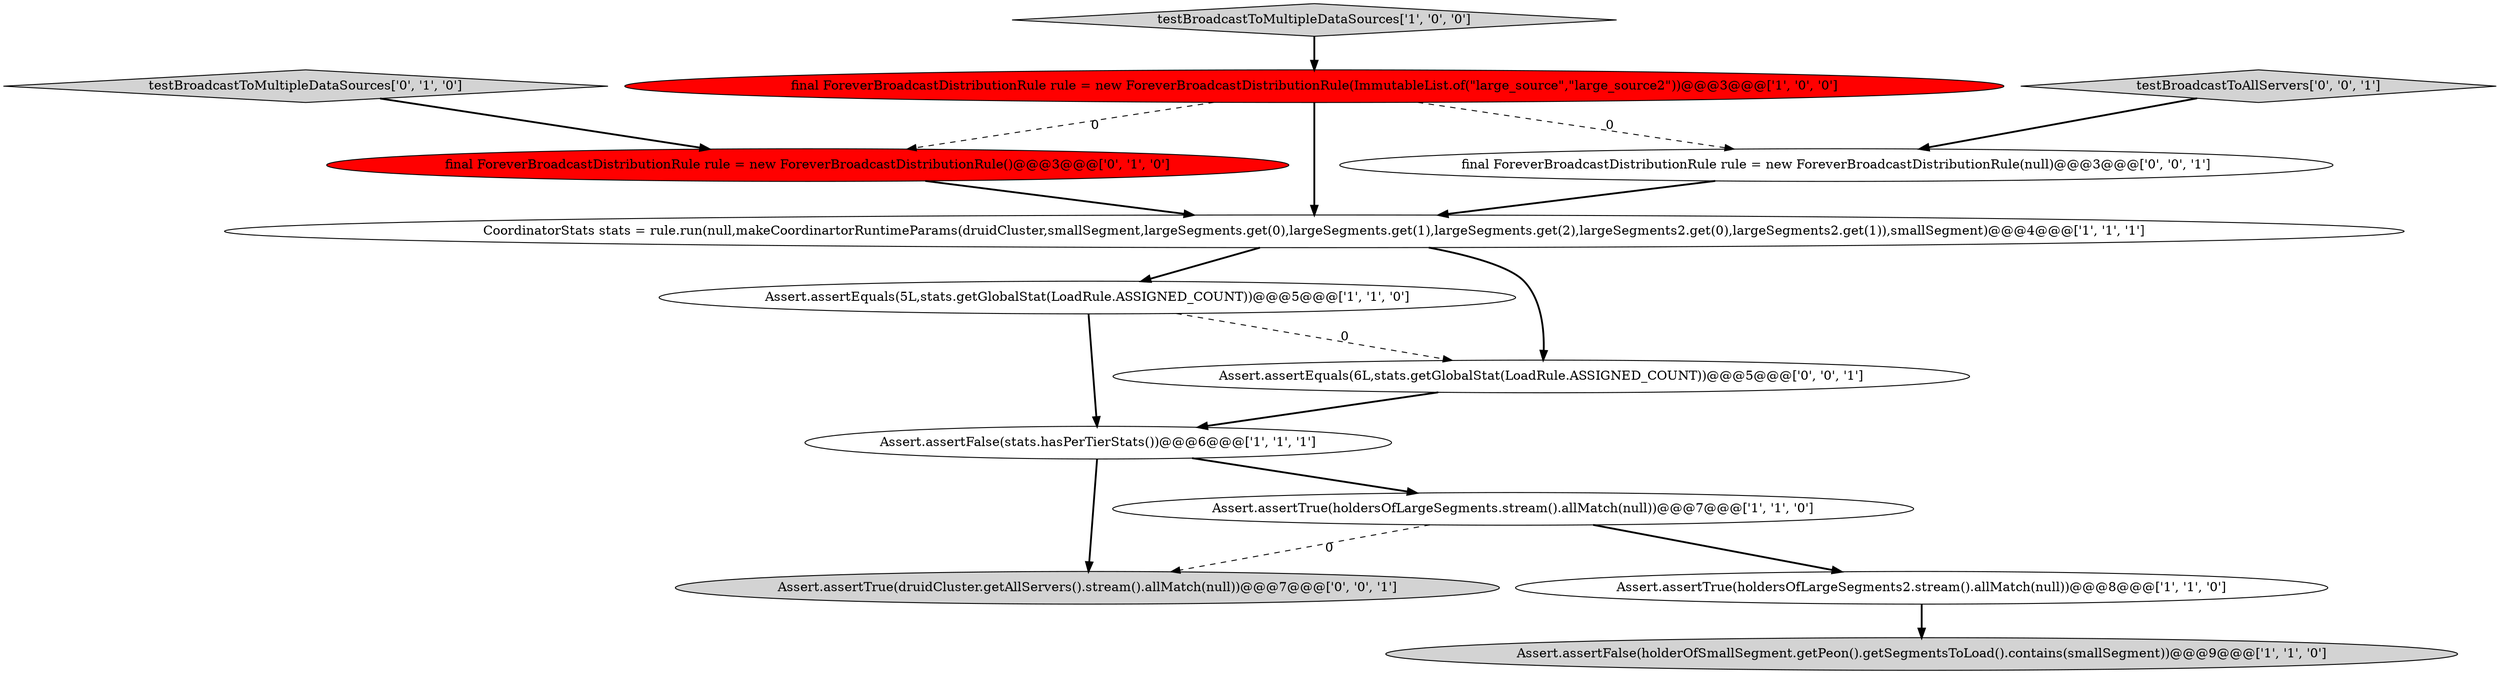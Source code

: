 digraph {
6 [style = filled, label = "CoordinatorStats stats = rule.run(null,makeCoordinartorRuntimeParams(druidCluster,smallSegment,largeSegments.get(0),largeSegments.get(1),largeSegments.get(2),largeSegments2.get(0),largeSegments2.get(1)),smallSegment)@@@4@@@['1', '1', '1']", fillcolor = white, shape = ellipse image = "AAA0AAABBB1BBB"];
2 [style = filled, label = "Assert.assertTrue(holdersOfLargeSegments2.stream().allMatch(null))@@@8@@@['1', '1', '0']", fillcolor = white, shape = ellipse image = "AAA0AAABBB1BBB"];
8 [style = filled, label = "final ForeverBroadcastDistributionRule rule = new ForeverBroadcastDistributionRule()@@@3@@@['0', '1', '0']", fillcolor = red, shape = ellipse image = "AAA1AAABBB2BBB"];
11 [style = filled, label = "Assert.assertTrue(druidCluster.getAllServers().stream().allMatch(null))@@@7@@@['0', '0', '1']", fillcolor = lightgray, shape = ellipse image = "AAA0AAABBB3BBB"];
9 [style = filled, label = "testBroadcastToMultipleDataSources['0', '1', '0']", fillcolor = lightgray, shape = diamond image = "AAA0AAABBB2BBB"];
3 [style = filled, label = "Assert.assertEquals(5L,stats.getGlobalStat(LoadRule.ASSIGNED_COUNT))@@@5@@@['1', '1', '0']", fillcolor = white, shape = ellipse image = "AAA0AAABBB1BBB"];
10 [style = filled, label = "Assert.assertEquals(6L,stats.getGlobalStat(LoadRule.ASSIGNED_COUNT))@@@5@@@['0', '0', '1']", fillcolor = white, shape = ellipse image = "AAA0AAABBB3BBB"];
12 [style = filled, label = "testBroadcastToAllServers['0', '0', '1']", fillcolor = lightgray, shape = diamond image = "AAA0AAABBB3BBB"];
4 [style = filled, label = "Assert.assertFalse(stats.hasPerTierStats())@@@6@@@['1', '1', '1']", fillcolor = white, shape = ellipse image = "AAA0AAABBB1BBB"];
7 [style = filled, label = "Assert.assertFalse(holderOfSmallSegment.getPeon().getSegmentsToLoad().contains(smallSegment))@@@9@@@['1', '1', '0']", fillcolor = lightgray, shape = ellipse image = "AAA0AAABBB1BBB"];
13 [style = filled, label = "final ForeverBroadcastDistributionRule rule = new ForeverBroadcastDistributionRule(null)@@@3@@@['0', '0', '1']", fillcolor = white, shape = ellipse image = "AAA0AAABBB3BBB"];
0 [style = filled, label = "testBroadcastToMultipleDataSources['1', '0', '0']", fillcolor = lightgray, shape = diamond image = "AAA0AAABBB1BBB"];
5 [style = filled, label = "Assert.assertTrue(holdersOfLargeSegments.stream().allMatch(null))@@@7@@@['1', '1', '0']", fillcolor = white, shape = ellipse image = "AAA0AAABBB1BBB"];
1 [style = filled, label = "final ForeverBroadcastDistributionRule rule = new ForeverBroadcastDistributionRule(ImmutableList.of(\"large_source\",\"large_source2\"))@@@3@@@['1', '0', '0']", fillcolor = red, shape = ellipse image = "AAA1AAABBB1BBB"];
6->3 [style = bold, label=""];
12->13 [style = bold, label=""];
1->8 [style = dashed, label="0"];
5->2 [style = bold, label=""];
8->6 [style = bold, label=""];
1->6 [style = bold, label=""];
1->13 [style = dashed, label="0"];
2->7 [style = bold, label=""];
13->6 [style = bold, label=""];
3->10 [style = dashed, label="0"];
4->11 [style = bold, label=""];
5->11 [style = dashed, label="0"];
9->8 [style = bold, label=""];
4->5 [style = bold, label=""];
3->4 [style = bold, label=""];
0->1 [style = bold, label=""];
6->10 [style = bold, label=""];
10->4 [style = bold, label=""];
}
